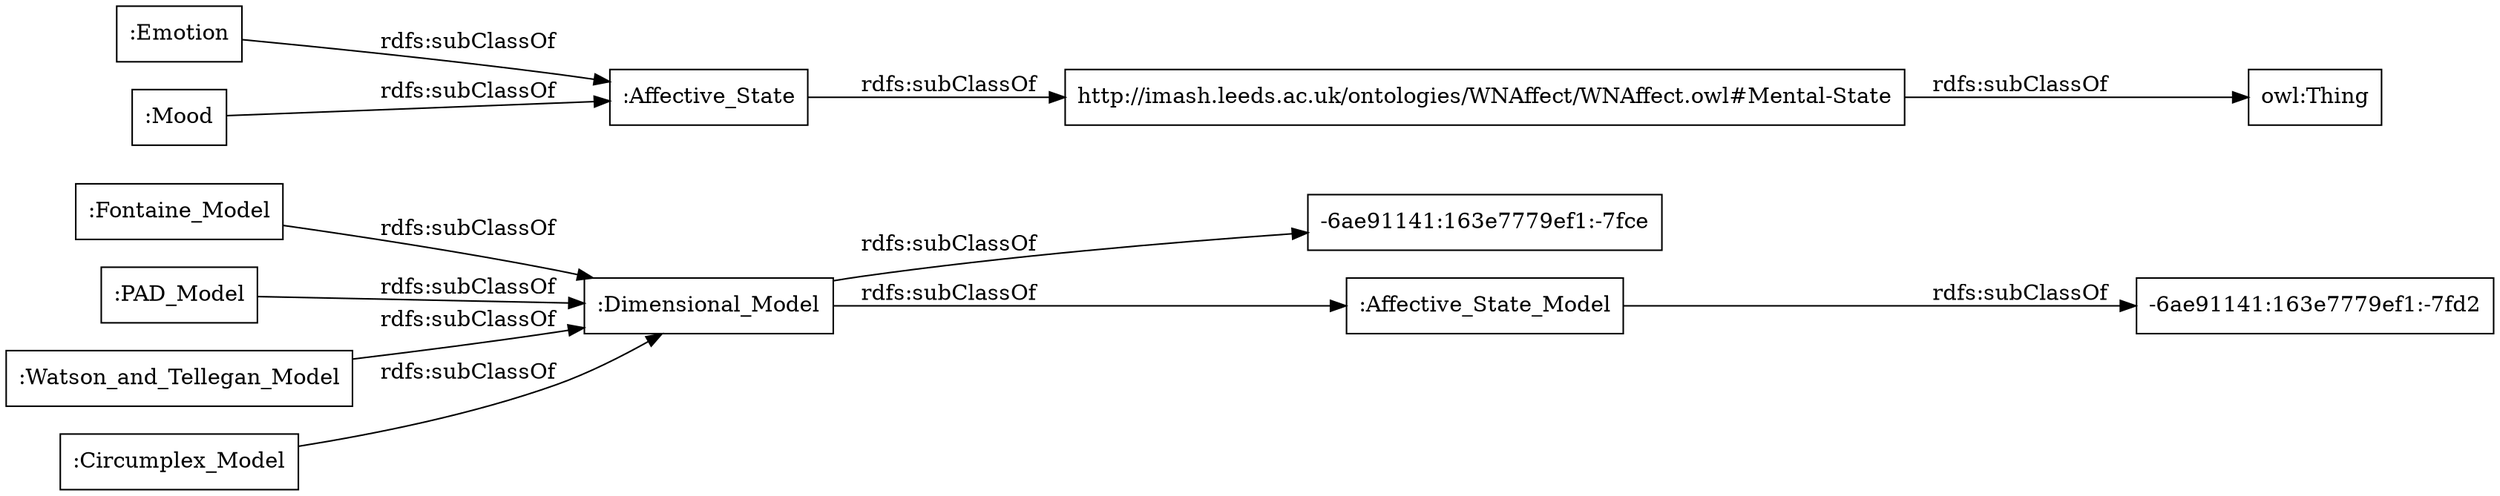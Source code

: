 digraph ar2dtool_diagram { 
rankdir=LR;
size="1000"
node [shape = rectangle, color="black"]; ":Dimensional_Model" ":Fontaine_Model" ":PAD_Model" "-6ae91141:163e7779ef1:-7fce" "-6ae91141:163e7779ef1:-7fd2" ":Emotion" ":Mood" ":Affective_State" ":Watson_and_Tellegan_Model" "http://imash.leeds.ac.uk/ontologies/WNAffect/WNAffect.owl#Mental-State" ":Affective_State_Model" ":Circumplex_Model" ; /*classes style*/
	":Dimensional_Model" -> "-6ae91141:163e7779ef1:-7fce" [ label = "rdfs:subClassOf" ];
	":Dimensional_Model" -> ":Affective_State_Model" [ label = "rdfs:subClassOf" ];
	":Affective_State" -> "http://imash.leeds.ac.uk/ontologies/WNAffect/WNAffect.owl#Mental-State" [ label = "rdfs:subClassOf" ];
	":Circumplex_Model" -> ":Dimensional_Model" [ label = "rdfs:subClassOf" ];
	":Affective_State_Model" -> "-6ae91141:163e7779ef1:-7fd2" [ label = "rdfs:subClassOf" ];
	"http://imash.leeds.ac.uk/ontologies/WNAffect/WNAffect.owl#Mental-State" -> "owl:Thing" [ label = "rdfs:subClassOf" ];
	":Fontaine_Model" -> ":Dimensional_Model" [ label = "rdfs:subClassOf" ];
	":PAD_Model" -> ":Dimensional_Model" [ label = "rdfs:subClassOf" ];
	":Mood" -> ":Affective_State" [ label = "rdfs:subClassOf" ];
	":Emotion" -> ":Affective_State" [ label = "rdfs:subClassOf" ];
	":Watson_and_Tellegan_Model" -> ":Dimensional_Model" [ label = "rdfs:subClassOf" ];

}
